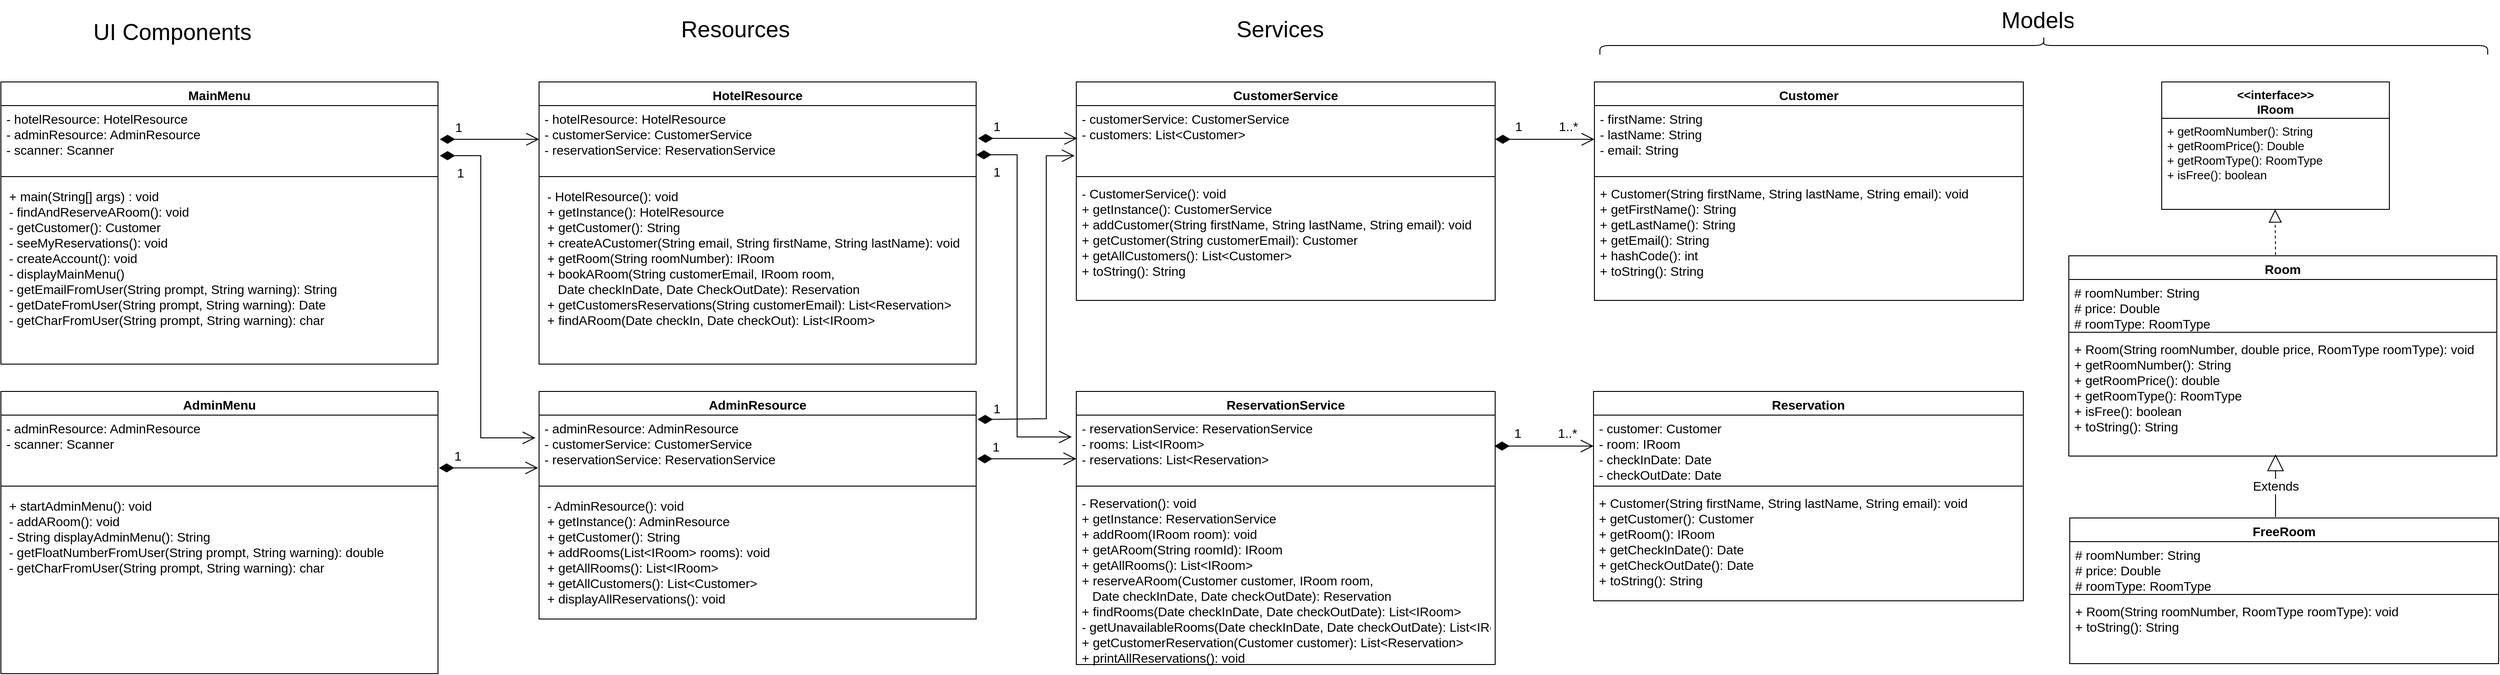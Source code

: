<mxfile version="20.3.2" type="device"><diagram id="S-j-QLmzQ3YXAe5Mtcuq" name="Page-1"><mxGraphModel dx="4849" dy="1428" grid="1" gridSize="10" guides="1" tooltips="1" connect="1" arrows="1" fold="1" page="1" pageScale="1" pageWidth="827" pageHeight="1169" math="0" shadow="0"><root><mxCell id="0"/><mxCell id="1" parent="0"/><mxCell id="bZeYPtLAZ4N9Gw0ySix_-4" value="&lt;&lt;interface&gt;&gt;&#10;IRoom" style="swimlane;fontStyle=1;align=center;verticalAlign=top;childLayout=stackLayout;horizontal=1;startSize=40;horizontalStack=0;resizeParent=1;resizeParentMax=0;resizeLast=0;collapsible=1;marginBottom=0;fontSize=13;" parent="1" vertex="1"><mxGeometry x="1255" y="700" width="250" height="140" as="geometry"><mxRectangle x="60" y="90" width="130" height="40" as="alternateBounds"/></mxGeometry></mxCell><mxCell id="bZeYPtLAZ4N9Gw0ySix_-7" value="+ getRoomNumber(): String&#10;+ getRoomPrice(): Double&#10;+ getRoomType(): RoomType&#10;+ isFree(): boolean" style="text;strokeColor=none;fillColor=none;align=left;verticalAlign=top;spacingLeft=4;spacingRight=4;overflow=hidden;rotatable=0;points=[[0,0.5],[1,0.5]];portConstraint=eastwest;fontSize=13;" parent="bZeYPtLAZ4N9Gw0ySix_-4" vertex="1"><mxGeometry y="40" width="250" height="100" as="geometry"/></mxCell><mxCell id="bZeYPtLAZ4N9Gw0ySix_-19" value="Room" style="swimlane;fontStyle=1;align=center;verticalAlign=top;childLayout=stackLayout;horizontal=1;startSize=26;horizontalStack=0;resizeParent=1;resizeParentMax=0;resizeLast=0;collapsible=1;marginBottom=0;fontSize=14;" parent="1" vertex="1"><mxGeometry x="1153" y="891" width="470" height="220" as="geometry"/></mxCell><mxCell id="bZeYPtLAZ4N9Gw0ySix_-20" value="# roomNumber: String&#10;# price: Double&#10;# roomType: RoomType" style="text;strokeColor=none;fillColor=none;align=left;verticalAlign=top;spacingLeft=4;spacingRight=4;overflow=hidden;rotatable=0;points=[[0,0.5],[1,0.5]];portConstraint=eastwest;fontSize=14;" parent="bZeYPtLAZ4N9Gw0ySix_-19" vertex="1"><mxGeometry y="26" width="470" height="54" as="geometry"/></mxCell><mxCell id="bZeYPtLAZ4N9Gw0ySix_-21" value="" style="line;strokeWidth=1;fillColor=none;align=left;verticalAlign=middle;spacingTop=-1;spacingLeft=3;spacingRight=3;rotatable=0;labelPosition=right;points=[];portConstraint=eastwest;strokeColor=inherit;fontSize=14;" parent="bZeYPtLAZ4N9Gw0ySix_-19" vertex="1"><mxGeometry y="80" width="470" height="8" as="geometry"/></mxCell><mxCell id="bZeYPtLAZ4N9Gw0ySix_-22" value="+ Room(String roomNumber, double price, RoomType roomType): void&#10;+ getRoomNumber(): String&#10;+ getRoomPrice(): double&#10;+ getRoomType(): RoomType&#10;+ isFree(): boolean&#10;+ toString(): String" style="text;strokeColor=none;fillColor=none;align=left;verticalAlign=top;spacingLeft=4;spacingRight=4;overflow=hidden;rotatable=0;points=[[0,0.5],[1,0.5]];portConstraint=eastwest;fontSize=14;" parent="bZeYPtLAZ4N9Gw0ySix_-19" vertex="1"><mxGeometry y="88" width="470" height="132" as="geometry"/></mxCell><mxCell id="bZeYPtLAZ4N9Gw0ySix_-24" value="" style="endArrow=block;dashed=1;endFill=0;endSize=12;html=1;rounded=0;fontSize=14;" parent="1" edge="1"><mxGeometry width="160" relative="1" as="geometry"><mxPoint x="1380" y="890" as="sourcePoint"/><mxPoint x="1379.5" y="840" as="targetPoint"/></mxGeometry></mxCell><mxCell id="bZeYPtLAZ4N9Gw0ySix_-25" value="FreeRoom" style="swimlane;fontStyle=1;align=center;verticalAlign=top;childLayout=stackLayout;horizontal=1;startSize=26;horizontalStack=0;resizeParent=1;resizeParentMax=0;resizeLast=0;collapsible=1;marginBottom=0;fontSize=14;" parent="1" vertex="1"><mxGeometry x="1154" y="1179" width="471" height="160" as="geometry"/></mxCell><mxCell id="bZeYPtLAZ4N9Gw0ySix_-26" value="# roomNumber: String&#10;# price: Double&#10;# roomType: RoomType" style="text;strokeColor=none;fillColor=none;align=left;verticalAlign=top;spacingLeft=4;spacingRight=4;overflow=hidden;rotatable=0;points=[[0,0.5],[1,0.5]];portConstraint=eastwest;fontSize=14;" parent="bZeYPtLAZ4N9Gw0ySix_-25" vertex="1"><mxGeometry y="26" width="471" height="54" as="geometry"/></mxCell><mxCell id="bZeYPtLAZ4N9Gw0ySix_-27" value="" style="line;strokeWidth=1;fillColor=none;align=left;verticalAlign=middle;spacingTop=-1;spacingLeft=3;spacingRight=3;rotatable=0;labelPosition=right;points=[];portConstraint=eastwest;strokeColor=inherit;fontSize=14;" parent="bZeYPtLAZ4N9Gw0ySix_-25" vertex="1"><mxGeometry y="80" width="471" height="8" as="geometry"/></mxCell><mxCell id="bZeYPtLAZ4N9Gw0ySix_-28" value="+ Room(String roomNumber, RoomType roomType): void&#10;+ toString(): String" style="text;strokeColor=none;fillColor=none;align=left;verticalAlign=top;spacingLeft=4;spacingRight=4;overflow=hidden;rotatable=0;points=[[0,0.5],[1,0.5]];portConstraint=eastwest;fontSize=14;" parent="bZeYPtLAZ4N9Gw0ySix_-25" vertex="1"><mxGeometry y="88" width="471" height="72" as="geometry"/></mxCell><mxCell id="bZeYPtLAZ4N9Gw0ySix_-31" value="Extends" style="endArrow=block;endSize=16;endFill=0;html=1;rounded=0;fontSize=14;entryX=0.5;entryY=1;entryDx=0;entryDy=0;entryPerimeter=0;" parent="1" edge="1"><mxGeometry width="160" relative="1" as="geometry"><mxPoint x="1380" y="1178" as="sourcePoint"/><mxPoint x="1380" y="1109" as="targetPoint"/></mxGeometry></mxCell><mxCell id="bZeYPtLAZ4N9Gw0ySix_-36" value="Reservation" style="swimlane;fontStyle=1;align=center;verticalAlign=top;childLayout=stackLayout;horizontal=1;startSize=26;horizontalStack=0;resizeParent=1;resizeParentMax=0;resizeLast=0;collapsible=1;marginBottom=0;fontSize=14;" parent="1" vertex="1"><mxGeometry x="631" y="1040" width="472" height="230" as="geometry"/></mxCell><mxCell id="bZeYPtLAZ4N9Gw0ySix_-37" value="- customer: Customer&#10;- room: IRoom&#10;- checkInDate: Date&#10;- checkOutDate: Date" style="text;strokeColor=none;fillColor=none;align=left;verticalAlign=top;spacingLeft=4;spacingRight=4;overflow=hidden;rotatable=0;points=[[0,0.5],[1,0.5]];portConstraint=eastwest;fontSize=14;" parent="bZeYPtLAZ4N9Gw0ySix_-36" vertex="1"><mxGeometry y="26" width="472" height="74" as="geometry"/></mxCell><mxCell id="bZeYPtLAZ4N9Gw0ySix_-38" value="" style="line;strokeWidth=1;fillColor=none;align=left;verticalAlign=middle;spacingTop=-1;spacingLeft=3;spacingRight=3;rotatable=0;labelPosition=right;points=[];portConstraint=eastwest;strokeColor=inherit;fontSize=14;" parent="bZeYPtLAZ4N9Gw0ySix_-36" vertex="1"><mxGeometry y="100" width="472" height="8" as="geometry"/></mxCell><mxCell id="bZeYPtLAZ4N9Gw0ySix_-39" value="+ Customer(String firstName, String lastName, String email): void&#10;+ getCustomer(): Customer&#10;+ getRoom(): IRoom&#10;+ getCheckInDate(): Date&#10;+ getCheckOutDate(): Date&#10;+ toString(): String" style="text;strokeColor=none;fillColor=none;align=left;verticalAlign=top;spacingLeft=4;spacingRight=4;overflow=hidden;rotatable=0;points=[[0,0.5],[1,0.5]];portConstraint=eastwest;fontSize=14;" parent="bZeYPtLAZ4N9Gw0ySix_-36" vertex="1"><mxGeometry y="108" width="472" height="122" as="geometry"/></mxCell><mxCell id="bZeYPtLAZ4N9Gw0ySix_-41" value="Customer" style="swimlane;fontStyle=1;align=center;verticalAlign=top;childLayout=stackLayout;horizontal=1;startSize=26;horizontalStack=0;resizeParent=1;resizeParentMax=0;resizeLast=0;collapsible=1;marginBottom=0;fontSize=14;" parent="1" vertex="1"><mxGeometry x="632" y="700" width="471" height="240" as="geometry"/></mxCell><mxCell id="bZeYPtLAZ4N9Gw0ySix_-42" value="- firstName: String&#10;- lastName: String&#10;- email: String" style="text;strokeColor=none;fillColor=none;align=left;verticalAlign=top;spacingLeft=4;spacingRight=4;overflow=hidden;rotatable=0;points=[[0,0.5],[1,0.5]];portConstraint=eastwest;fontSize=14;" parent="bZeYPtLAZ4N9Gw0ySix_-41" vertex="1"><mxGeometry y="26" width="471" height="74" as="geometry"/></mxCell><mxCell id="bZeYPtLAZ4N9Gw0ySix_-43" value="" style="line;strokeWidth=1;fillColor=none;align=left;verticalAlign=middle;spacingTop=-1;spacingLeft=3;spacingRight=3;rotatable=0;labelPosition=right;points=[];portConstraint=eastwest;strokeColor=inherit;fontSize=14;" parent="bZeYPtLAZ4N9Gw0ySix_-41" vertex="1"><mxGeometry y="100" width="471" height="8" as="geometry"/></mxCell><mxCell id="bZeYPtLAZ4N9Gw0ySix_-44" value="+ Customer(String firstName, String lastName, String email): void&#10;+ getFirstName(): String&#10;+ getLastName(): String&#10;+ getEmail(): String&#10;+ hashCode(): int&#10;+ toString(): String" style="text;strokeColor=none;fillColor=none;align=left;verticalAlign=top;spacingLeft=4;spacingRight=4;overflow=hidden;rotatable=0;points=[[0,0.5],[1,0.5]];portConstraint=eastwest;fontSize=14;" parent="bZeYPtLAZ4N9Gw0ySix_-41" vertex="1"><mxGeometry y="108" width="471" height="132" as="geometry"/></mxCell><mxCell id="bZeYPtLAZ4N9Gw0ySix_-46" value="ReservationService" style="swimlane;fontStyle=1;align=center;verticalAlign=top;childLayout=stackLayout;horizontal=1;startSize=26;horizontalStack=0;resizeParent=1;resizeParentMax=0;resizeLast=0;collapsible=1;marginBottom=0;fontSize=14;" parent="1" vertex="1"><mxGeometry x="63" y="1040" width="460" height="300" as="geometry"/></mxCell><mxCell id="bZeYPtLAZ4N9Gw0ySix_-47" value="- reservationService: ReservationService&#10;- rooms: List&lt;IRoom&gt;&#10;- reservations: List&lt;Reservation&gt;" style="text;strokeColor=none;fillColor=none;align=left;verticalAlign=top;spacingLeft=4;spacingRight=4;overflow=hidden;rotatable=0;points=[[0,0.5],[1,0.5]];portConstraint=eastwest;fontSize=14;" parent="bZeYPtLAZ4N9Gw0ySix_-46" vertex="1"><mxGeometry y="26" width="460" height="74" as="geometry"/></mxCell><mxCell id="bZeYPtLAZ4N9Gw0ySix_-48" value="" style="line;strokeWidth=1;fillColor=none;align=left;verticalAlign=middle;spacingTop=-1;spacingLeft=3;spacingRight=3;rotatable=0;labelPosition=right;points=[];portConstraint=eastwest;strokeColor=inherit;fontSize=14;" parent="bZeYPtLAZ4N9Gw0ySix_-46" vertex="1"><mxGeometry y="100" width="460" height="8" as="geometry"/></mxCell><mxCell id="bZeYPtLAZ4N9Gw0ySix_-49" value="- Reservation(): void&#10;+ getInstance: ReservationService&#10;+ addRoom(IRoom room): void&#10;+ getARoom(String roomId): IRoom&#10;+ getAllRooms(): List&lt;IRoom&gt;&#10;+ reserveARoom(Customer customer, IRoom room, &#10;   Date checkInDate, Date checkOutDate): Reservation&#10;+ findRooms(Date checkInDate, Date checkOutDate): List&lt;IRoom&gt;&#10;- getUnavailableRooms(Date checkInDate, Date checkOutDate): List&lt;IRoom&gt; &#10;+ getCustomerReservation(Customer customer): List&lt;Reservation&gt;&#10;+ printAllReservations(): void" style="text;strokeColor=none;fillColor=none;align=left;verticalAlign=top;spacingLeft=4;spacingRight=4;overflow=hidden;rotatable=0;points=[[0,0.5],[1,0.5]];portConstraint=eastwest;fontSize=14;" parent="bZeYPtLAZ4N9Gw0ySix_-46" vertex="1"><mxGeometry y="108" width="460" height="192" as="geometry"/></mxCell><mxCell id="bZeYPtLAZ4N9Gw0ySix_-51" value="CustomerService" style="swimlane;fontStyle=1;align=center;verticalAlign=top;childLayout=stackLayout;horizontal=1;startSize=26;horizontalStack=0;resizeParent=1;resizeParentMax=0;resizeLast=0;collapsible=1;marginBottom=0;fontSize=14;" parent="1" vertex="1"><mxGeometry x="63" y="700" width="460" height="240" as="geometry"/></mxCell><mxCell id="bZeYPtLAZ4N9Gw0ySix_-52" value="- customerService: CustomerService&#10;- customers: List&lt;Customer&gt;" style="text;strokeColor=none;fillColor=none;align=left;verticalAlign=top;spacingLeft=4;spacingRight=4;overflow=hidden;rotatable=0;points=[[0,0.5],[1,0.5]];portConstraint=eastwest;fontSize=14;" parent="bZeYPtLAZ4N9Gw0ySix_-51" vertex="1"><mxGeometry y="26" width="460" height="74" as="geometry"/></mxCell><mxCell id="bZeYPtLAZ4N9Gw0ySix_-53" value="" style="line;strokeWidth=1;fillColor=none;align=left;verticalAlign=middle;spacingTop=-1;spacingLeft=3;spacingRight=3;rotatable=0;labelPosition=right;points=[];portConstraint=eastwest;strokeColor=inherit;fontSize=14;" parent="bZeYPtLAZ4N9Gw0ySix_-51" vertex="1"><mxGeometry y="100" width="460" height="8" as="geometry"/></mxCell><mxCell id="bZeYPtLAZ4N9Gw0ySix_-54" value="- CustomerService(): void&#10;+ getInstance(): CustomerService&#10;+ addCustomer(String firstName, String lastName, String email): void&#10;+ getCustomer(String customerEmail): Customer&#10;+ getAllCustomers(): List&lt;Customer&gt;&#10;+ toString(): String" style="text;strokeColor=none;fillColor=none;align=left;verticalAlign=top;spacingLeft=4;spacingRight=4;overflow=hidden;rotatable=0;points=[[0,0.5],[1,0.5]];portConstraint=eastwest;fontSize=14;" parent="bZeYPtLAZ4N9Gw0ySix_-51" vertex="1"><mxGeometry y="108" width="460" height="132" as="geometry"/></mxCell><mxCell id="bZeYPtLAZ4N9Gw0ySix_-58" value="1" style="endArrow=open;html=1;endSize=12;startArrow=diamondThin;startSize=14;startFill=1;edgeStyle=orthogonalEdgeStyle;align=left;verticalAlign=bottom;rounded=0;fontSize=14;entryX=0;entryY=0.5;entryDx=0;entryDy=0;exitX=1;exitY=0.5;exitDx=0;exitDy=0;" parent="1" source="bZeYPtLAZ4N9Gw0ySix_-52" target="bZeYPtLAZ4N9Gw0ySix_-42" edge="1"><mxGeometry x="-0.633" y="3" relative="1" as="geometry"><mxPoint x="-80.16" y="495.24" as="sourcePoint"/><mxPoint x="-216.8" y="495.24" as="targetPoint"/><mxPoint as="offset"/></mxGeometry></mxCell><mxCell id="bZeYPtLAZ4N9Gw0ySix_-59" value="1..*" style="text;html=1;align=center;verticalAlign=middle;resizable=0;points=[];autosize=1;strokeColor=none;fillColor=none;fontSize=14;" parent="1" vertex="1"><mxGeometry x="583" y="734" width="40" height="30" as="geometry"/></mxCell><mxCell id="bZeYPtLAZ4N9Gw0ySix_-60" value="1" style="endArrow=open;html=1;endSize=12;startArrow=diamondThin;startSize=14;startFill=1;edgeStyle=orthogonalEdgeStyle;align=left;verticalAlign=bottom;rounded=0;fontSize=14;entryX=0;entryY=0.5;entryDx=0;entryDy=0;exitX=1;exitY=0.5;exitDx=0;exitDy=0;" parent="1" edge="1"><mxGeometry x="-0.633" y="3" relative="1" as="geometry"><mxPoint x="522.0" y="1100.0" as="sourcePoint"/><mxPoint x="631" y="1100.0" as="targetPoint"/><mxPoint as="offset"/></mxGeometry></mxCell><mxCell id="bZeYPtLAZ4N9Gw0ySix_-61" value="1..*" style="text;html=1;align=center;verticalAlign=middle;resizable=0;points=[];autosize=1;strokeColor=none;fillColor=none;fontSize=14;" parent="1" vertex="1"><mxGeometry x="582" y="1071" width="40" height="30" as="geometry"/></mxCell><mxCell id="bZeYPtLAZ4N9Gw0ySix_-62" value="Models" style="text;strokeColor=none;fillColor=none;align=left;verticalAlign=top;spacingLeft=4;spacingRight=4;overflow=hidden;rotatable=0;points=[[0,0.5],[1,0.5]];portConstraint=eastwest;fontSize=25;" parent="1" vertex="1"><mxGeometry x="1073" y="610" width="90" height="46" as="geometry"/></mxCell><mxCell id="bZeYPtLAZ4N9Gw0ySix_-63" value="Services" style="text;strokeColor=none;fillColor=none;align=left;verticalAlign=top;spacingLeft=4;spacingRight=4;overflow=hidden;rotatable=0;points=[[0,0.5],[1,0.5]];portConstraint=eastwest;fontSize=25;" parent="1" vertex="1"><mxGeometry x="233" y="620" width="110" height="46" as="geometry"/></mxCell><mxCell id="bZeYPtLAZ4N9Gw0ySix_-65" value="" style="shape=curlyBracket;whiteSpace=wrap;html=1;rounded=1;flipH=1;fontSize=25;rotation=-90;" parent="1" vertex="1"><mxGeometry x="1115.5" y="172.5" width="20" height="975" as="geometry"/></mxCell><mxCell id="bZeYPtLAZ4N9Gw0ySix_-66" value="HotelResource" style="swimlane;fontStyle=1;align=center;verticalAlign=top;childLayout=stackLayout;horizontal=1;startSize=26;horizontalStack=0;resizeParent=1;resizeParentMax=0;resizeLast=0;collapsible=1;marginBottom=0;fontSize=14;" parent="1" vertex="1"><mxGeometry x="-527" y="700" width="480" height="310" as="geometry"/></mxCell><mxCell id="bZeYPtLAZ4N9Gw0ySix_-67" value="- hotelResource: HotelResource&#10;- customerService: CustomerService&#10;- reservationService: ReservationService" style="text;strokeColor=none;fillColor=none;align=left;verticalAlign=top;spacingLeft=4;spacingRight=4;overflow=hidden;rotatable=0;points=[[0,0.5],[1,0.5]];portConstraint=eastwest;fontSize=14;" parent="bZeYPtLAZ4N9Gw0ySix_-66" vertex="1"><mxGeometry y="26" width="480" height="74" as="geometry"/></mxCell><mxCell id="bZeYPtLAZ4N9Gw0ySix_-68" value="" style="line;strokeWidth=1;fillColor=none;align=left;verticalAlign=middle;spacingTop=-1;spacingLeft=3;spacingRight=3;rotatable=0;labelPosition=right;points=[];portConstraint=eastwest;strokeColor=inherit;fontSize=14;" parent="bZeYPtLAZ4N9Gw0ySix_-66" vertex="1"><mxGeometry y="100" width="480" height="8" as="geometry"/></mxCell><mxCell id="bZeYPtLAZ4N9Gw0ySix_-69" value="- HotelResource(): void&#10;+ getInstance(): HotelResource&#10;+ getCustomer(): String&#10;+ createACustomer(String email, String firstName, String lastName): void&#10;+ getRoom(String roomNumber): IRoom&#10;+ bookARoom(String customerEmail, IRoom room, &#10;   Date checkInDate, Date CheckOutDate): Reservation&#10;+ getCustomersReservations(String customerEmail): List&lt;Reservation&gt;&#10;+ findARoom(Date checkIn, Date checkOut): List&lt;IRoom&gt;" style="text;strokeColor=none;fillColor=none;align=left;verticalAlign=top;spacingLeft=4;spacingRight=4;overflow=hidden;rotatable=0;points=[[0,0.5],[1,0.5]];portConstraint=eastwest;fontSize=14;spacing=5;spacingBottom=0;" parent="bZeYPtLAZ4N9Gw0ySix_-66" vertex="1"><mxGeometry y="108" width="480" height="202" as="geometry"/></mxCell><mxCell id="bZeYPtLAZ4N9Gw0ySix_-70" value="Resources" style="text;strokeColor=none;fillColor=none;align=left;verticalAlign=top;spacingLeft=4;spacingRight=4;overflow=hidden;rotatable=0;points=[[0,0.5],[1,0.5]];portConstraint=eastwest;fontSize=25;" parent="1" vertex="1"><mxGeometry x="-377" y="620" width="150" height="46" as="geometry"/></mxCell><mxCell id="bZeYPtLAZ4N9Gw0ySix_-72" value="AdminResource" style="swimlane;fontStyle=1;align=center;verticalAlign=top;childLayout=stackLayout;horizontal=1;startSize=26;horizontalStack=0;resizeParent=1;resizeParentMax=0;resizeLast=0;collapsible=1;marginBottom=0;fontSize=14;" parent="1" vertex="1"><mxGeometry x="-527" y="1040" width="480" height="250" as="geometry"><mxRectangle x="-580" y="1040" width="150" height="30" as="alternateBounds"/></mxGeometry></mxCell><mxCell id="bZeYPtLAZ4N9Gw0ySix_-73" value="- adminResource: AdminResource&#10;- customerService: CustomerService&#10;- reservationService: ReservationService" style="text;strokeColor=none;fillColor=none;align=left;verticalAlign=top;spacingLeft=4;spacingRight=4;overflow=hidden;rotatable=0;points=[[0,0.5],[1,0.5]];portConstraint=eastwest;fontSize=14;" parent="bZeYPtLAZ4N9Gw0ySix_-72" vertex="1"><mxGeometry y="26" width="480" height="74" as="geometry"/></mxCell><mxCell id="bZeYPtLAZ4N9Gw0ySix_-74" value="" style="line;strokeWidth=1;fillColor=none;align=left;verticalAlign=middle;spacingTop=-1;spacingLeft=3;spacingRight=3;rotatable=0;labelPosition=right;points=[];portConstraint=eastwest;strokeColor=inherit;fontSize=14;" parent="bZeYPtLAZ4N9Gw0ySix_-72" vertex="1"><mxGeometry y="100" width="480" height="8" as="geometry"/></mxCell><mxCell id="bZeYPtLAZ4N9Gw0ySix_-75" value="- AdminResource(): void&#10;+ getInstance(): AdminResource&#10;+ getCustomer(): String&#10;+ addRooms(List&lt;IRoom&gt; rooms): void&#10;+ getAllRooms(): List&lt;IRoom&gt;&#10;+ getAllCustomers(): List&lt;Customer&gt;&#10;+ displayAllReservations(): void" style="text;strokeColor=none;fillColor=none;align=left;verticalAlign=top;spacingLeft=4;spacingRight=4;overflow=hidden;rotatable=0;points=[[0,0.5],[1,0.5]];portConstraint=eastwest;fontSize=14;spacing=5;spacingBottom=0;" parent="bZeYPtLAZ4N9Gw0ySix_-72" vertex="1"><mxGeometry y="108" width="480" height="142" as="geometry"/></mxCell><mxCell id="3bRgejQbm9i4zzlEjYOc-1" value="1" style="endArrow=open;html=1;endSize=12;startArrow=diamondThin;startSize=14;startFill=1;edgeStyle=orthogonalEdgeStyle;align=left;verticalAlign=bottom;rounded=0;fontSize=14;entryX=0;entryY=0.5;entryDx=0;entryDy=0;exitX=1;exitY=0.5;exitDx=0;exitDy=0;" parent="1" edge="1"><mxGeometry x="-0.725" y="2" relative="1" as="geometry"><mxPoint x="-45" y="762" as="sourcePoint"/><mxPoint x="64" y="762" as="targetPoint"/><mxPoint as="offset"/></mxGeometry></mxCell><mxCell id="3bRgejQbm9i4zzlEjYOc-3" value="1" style="endArrow=open;html=1;endSize=12;startArrow=diamondThin;startSize=14;startFill=1;edgeStyle=orthogonalEdgeStyle;align=left;verticalAlign=bottom;rounded=0;fontSize=14;" parent="1" edge="1"><mxGeometry x="-0.639" y="-28" relative="1" as="geometry"><mxPoint x="-47" y="780" as="sourcePoint"/><mxPoint x="58" y="1090" as="targetPoint"/><mxPoint as="offset"/><Array as="points"><mxPoint x="-2" y="780"/><mxPoint x="-2" y="1090"/></Array></mxGeometry></mxCell><mxCell id="3bRgejQbm9i4zzlEjYOc-4" value="1" style="endArrow=open;html=1;endSize=12;startArrow=diamondThin;startSize=14;startFill=1;edgeStyle=orthogonalEdgeStyle;align=left;verticalAlign=bottom;rounded=0;fontSize=14;entryX=0;entryY=0.5;entryDx=0;entryDy=0;exitX=1;exitY=0.5;exitDx=0;exitDy=0;" parent="1" edge="1"><mxGeometry x="-0.725" y="2" relative="1" as="geometry"><mxPoint x="-46" y="1114" as="sourcePoint"/><mxPoint x="63" y="1114" as="targetPoint"/><mxPoint as="offset"/></mxGeometry></mxCell><mxCell id="3bRgejQbm9i4zzlEjYOc-5" value="1" style="endArrow=open;html=1;endSize=12;startArrow=diamondThin;startSize=14;startFill=1;edgeStyle=orthogonalEdgeStyle;align=left;verticalAlign=bottom;rounded=0;fontSize=14;entryX=-0.004;entryY=0.745;entryDx=0;entryDy=0;entryPerimeter=0;exitX=1.003;exitY=0.063;exitDx=0;exitDy=0;exitPerimeter=0;" parent="1" source="bZeYPtLAZ4N9Gw0ySix_-73" target="bZeYPtLAZ4N9Gw0ySix_-52" edge="1"><mxGeometry x="-0.92" y="1" relative="1" as="geometry"><mxPoint x="-37" y="1080" as="sourcePoint"/><mxPoint x="68" y="1100.0" as="targetPoint"/><mxPoint as="offset"/><Array as="points"><mxPoint x="-37" y="1071"/><mxPoint x="30" y="1070"/><mxPoint x="30" y="781"/></Array></mxGeometry></mxCell><mxCell id="m3BuZ2eiwXse08Sp0SMF-1" value="MainMenu" style="swimlane;fontStyle=1;align=center;verticalAlign=top;childLayout=stackLayout;horizontal=1;startSize=26;horizontalStack=0;resizeParent=1;resizeParentMax=0;resizeLast=0;collapsible=1;marginBottom=0;fontSize=14;" vertex="1" parent="1"><mxGeometry x="-1118" y="700" width="480" height="310" as="geometry"/></mxCell><mxCell id="m3BuZ2eiwXse08Sp0SMF-2" value="- hotelResource: HotelResource&#10;- adminResource: AdminResource&#10;- scanner: Scanner" style="text;strokeColor=none;fillColor=none;align=left;verticalAlign=top;spacingLeft=4;spacingRight=4;overflow=hidden;rotatable=0;points=[[0,0.5],[1,0.5]];portConstraint=eastwest;fontSize=14;" vertex="1" parent="m3BuZ2eiwXse08Sp0SMF-1"><mxGeometry y="26" width="480" height="74" as="geometry"/></mxCell><mxCell id="m3BuZ2eiwXse08Sp0SMF-3" value="" style="line;strokeWidth=1;fillColor=none;align=left;verticalAlign=middle;spacingTop=-1;spacingLeft=3;spacingRight=3;rotatable=0;labelPosition=right;points=[];portConstraint=eastwest;strokeColor=inherit;fontSize=14;" vertex="1" parent="m3BuZ2eiwXse08Sp0SMF-1"><mxGeometry y="100" width="480" height="8" as="geometry"/></mxCell><mxCell id="m3BuZ2eiwXse08Sp0SMF-4" value="+ main(String[] args) : void&#10;- findAndReserveARoom(): void&#10;- getCustomer(): Customer&#10;- seeMyReservations(): void&#10;- createAccount(): void&#10;- displayMainMenu()&#10;- getEmailFromUser(String prompt, String warning): String&#10;- getDateFromUser(String prompt, String warning): Date&#10;- getCharFromUser(String prompt, String warning): char&#10;" style="text;strokeColor=none;fillColor=none;align=left;verticalAlign=top;spacingLeft=4;spacingRight=4;overflow=hidden;rotatable=0;points=[[0,0.5],[1,0.5]];portConstraint=eastwest;fontSize=14;spacing=5;spacingBottom=0;" vertex="1" parent="m3BuZ2eiwXse08Sp0SMF-1"><mxGeometry y="108" width="480" height="202" as="geometry"/></mxCell><mxCell id="m3BuZ2eiwXse08Sp0SMF-5" value="UI Components" style="text;strokeColor=none;fillColor=none;align=left;verticalAlign=top;spacingLeft=4;spacingRight=4;overflow=hidden;rotatable=0;points=[[0,0.5],[1,0.5]];portConstraint=eastwest;fontSize=25;" vertex="1" parent="1"><mxGeometry x="-1022.5" y="623" width="205" height="40" as="geometry"/></mxCell><mxCell id="m3BuZ2eiwXse08Sp0SMF-6" value="AdminMenu" style="swimlane;fontStyle=1;align=center;verticalAlign=top;childLayout=stackLayout;horizontal=1;startSize=26;horizontalStack=0;resizeParent=1;resizeParentMax=0;resizeLast=0;collapsible=1;marginBottom=0;fontSize=14;" vertex="1" parent="1"><mxGeometry x="-1118" y="1040" width="480" height="310" as="geometry"/></mxCell><mxCell id="m3BuZ2eiwXse08Sp0SMF-7" value="- adminResource: AdminResource&#10;- scanner: Scanner" style="text;strokeColor=none;fillColor=none;align=left;verticalAlign=top;spacingLeft=4;spacingRight=4;overflow=hidden;rotatable=0;points=[[0,0.5],[1,0.5]];portConstraint=eastwest;fontSize=14;" vertex="1" parent="m3BuZ2eiwXse08Sp0SMF-6"><mxGeometry y="26" width="480" height="74" as="geometry"/></mxCell><mxCell id="m3BuZ2eiwXse08Sp0SMF-8" value="" style="line;strokeWidth=1;fillColor=none;align=left;verticalAlign=middle;spacingTop=-1;spacingLeft=3;spacingRight=3;rotatable=0;labelPosition=right;points=[];portConstraint=eastwest;strokeColor=inherit;fontSize=14;" vertex="1" parent="m3BuZ2eiwXse08Sp0SMF-6"><mxGeometry y="100" width="480" height="8" as="geometry"/></mxCell><mxCell id="m3BuZ2eiwXse08Sp0SMF-9" value="+ startAdminMenu(): void&#10;- addARoom(): void&#10;- String displayAdminMenu(): String&#10;- getFloatNumberFromUser(String prompt, String warning): double&#10;- getCharFromUser(String prompt, String warning): char&#10;" style="text;strokeColor=none;fillColor=none;align=left;verticalAlign=top;spacingLeft=4;spacingRight=4;overflow=hidden;rotatable=0;points=[[0,0.5],[1,0.5]];portConstraint=eastwest;fontSize=14;spacing=5;spacingBottom=0;" vertex="1" parent="m3BuZ2eiwXse08Sp0SMF-6"><mxGeometry y="108" width="480" height="202" as="geometry"/></mxCell><mxCell id="m3BuZ2eiwXse08Sp0SMF-10" value="1" style="endArrow=open;html=1;endSize=12;startArrow=diamondThin;startSize=14;startFill=1;edgeStyle=orthogonalEdgeStyle;align=left;verticalAlign=bottom;rounded=0;fontSize=14;entryX=0;entryY=0.5;entryDx=0;entryDy=0;exitX=1;exitY=0.5;exitDx=0;exitDy=0;" edge="1" parent="1"><mxGeometry x="-0.725" y="2" relative="1" as="geometry"><mxPoint x="-636.0" y="763.0" as="sourcePoint"/><mxPoint x="-527" y="763.0" as="targetPoint"/><mxPoint as="offset"/></mxGeometry></mxCell><mxCell id="m3BuZ2eiwXse08Sp0SMF-11" value="1" style="endArrow=open;html=1;endSize=12;startArrow=diamondThin;startSize=14;startFill=1;edgeStyle=orthogonalEdgeStyle;align=left;verticalAlign=bottom;rounded=0;fontSize=14;" edge="1" parent="1"><mxGeometry x="-0.639" y="-28" relative="1" as="geometry"><mxPoint x="-636" y="781" as="sourcePoint"/><mxPoint x="-531" y="1091" as="targetPoint"/><mxPoint as="offset"/><Array as="points"><mxPoint x="-591" y="781"/><mxPoint x="-591" y="1091"/></Array></mxGeometry></mxCell><mxCell id="m3BuZ2eiwXse08Sp0SMF-12" value="1" style="endArrow=open;html=1;endSize=12;startArrow=diamondThin;startSize=14;startFill=1;edgeStyle=orthogonalEdgeStyle;align=left;verticalAlign=bottom;rounded=0;fontSize=14;entryX=0;entryY=0.5;entryDx=0;entryDy=0;exitX=1;exitY=0.5;exitDx=0;exitDy=0;" edge="1" parent="1"><mxGeometry x="-0.725" y="2" relative="1" as="geometry"><mxPoint x="-637" y="1124" as="sourcePoint"/><mxPoint x="-528" y="1124" as="targetPoint"/><mxPoint as="offset"/></mxGeometry></mxCell></root></mxGraphModel></diagram></mxfile>